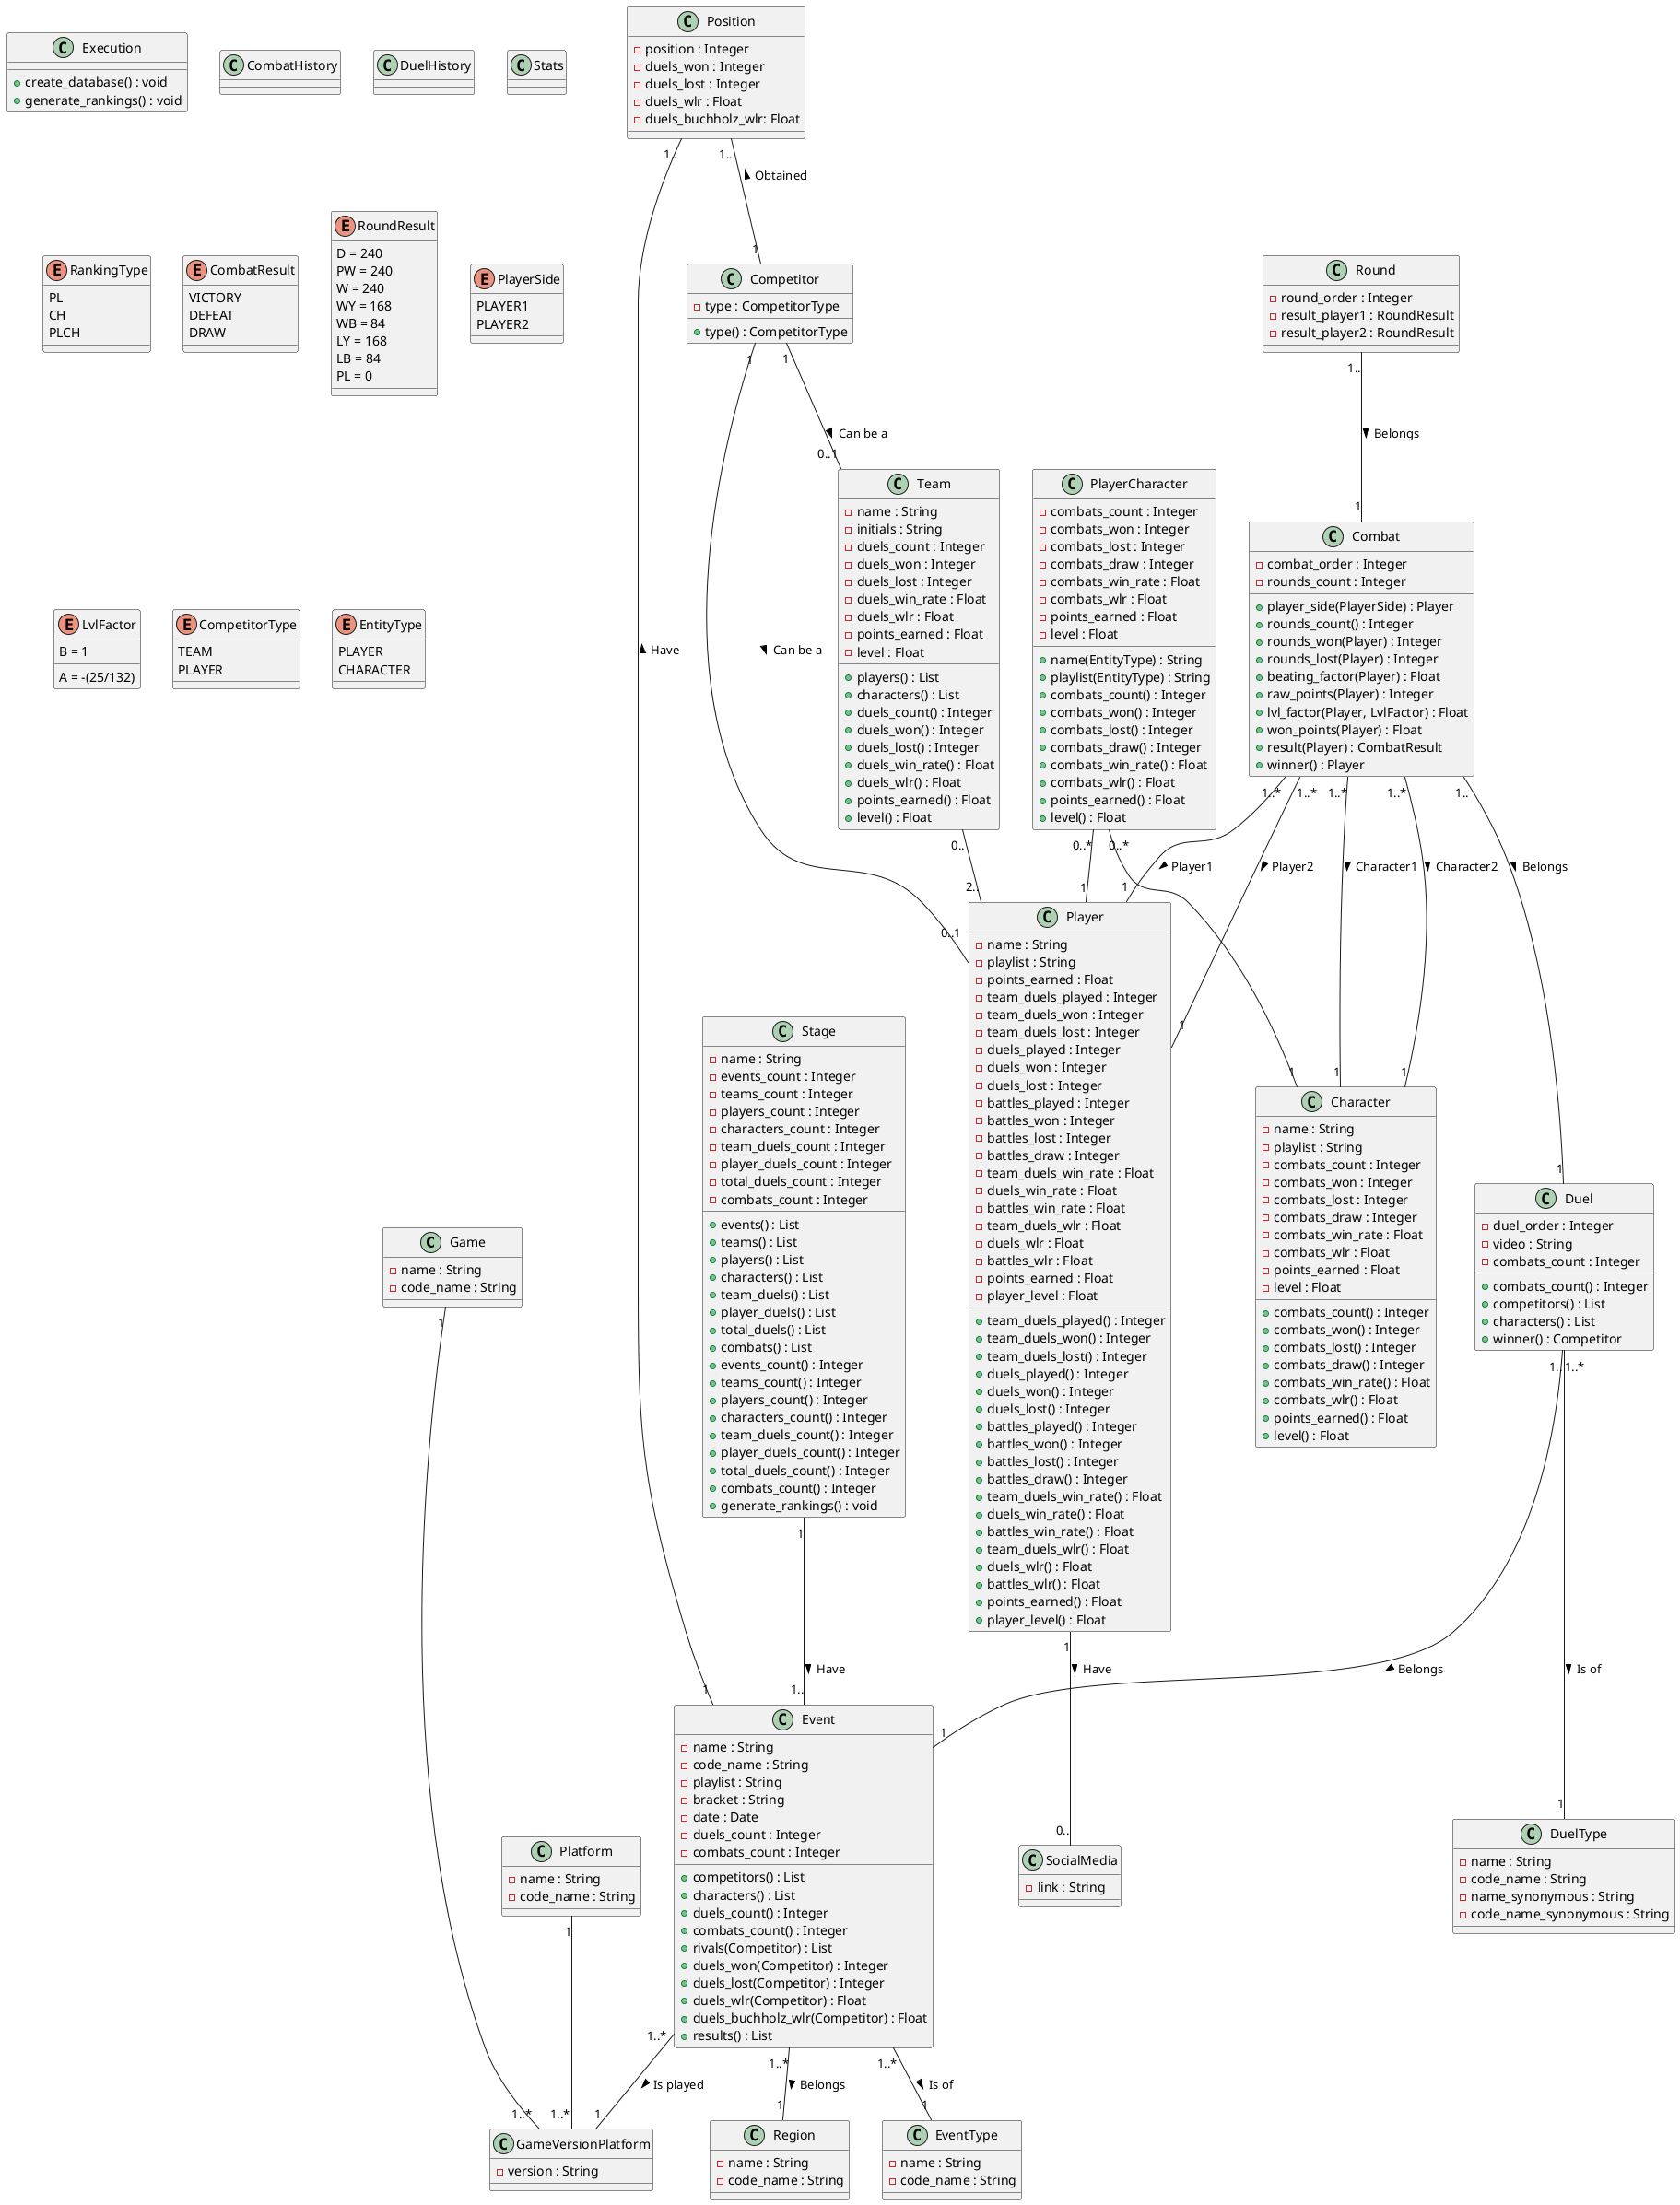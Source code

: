 @startuml SSLEcd

' Classes

class Game {
    - name : String
    - code_name : String
}

class Platform {
    - name : String
    - code_name : String
}

class Region {
    - name : String
    - code_name : String
}

class EventType {
    ' Attributes
    - name : String
    - code_name : String
}

class DuelType {
    - name : String
    - code_name : String
    - name_synonymous : String
    - code_name_synonymous : String
}

class Player {
    ' Attributes
    - name : String
    - playlist : String
    - points_earned : Float
    - team_duels_played : Integer
    - team_duels_won : Integer
    - team_duels_lost : Integer
    - duels_played : Integer
    - duels_won : Integer
    - duels_lost : Integer
    - battles_played : Integer
    - battles_won : Integer
    - battles_lost : Integer
    - battles_draw : Integer
    - team_duels_win_rate : Float
    - duels_win_rate : Float
    - battles_win_rate : Float
    - team_duels_wlr : Float
    - duels_wlr : Float
    - battles_wlr : Float
    - points_earned : Float
    - player_level : Float
    ' Methods
    + team_duels_played() : Integer
    + team_duels_won() : Integer
    + team_duels_lost() : Integer
    + duels_played() : Integer
    + duels_won() : Integer
    + duels_lost() : Integer
    + battles_played() : Integer
    + battles_won() : Integer
    + battles_lost() : Integer
    + battles_draw() : Integer
    + team_duels_win_rate() : Float
    + duels_win_rate() : Float
    + battles_win_rate() : Float
    + team_duels_wlr() : Float
    + duels_wlr() : Float
    + battles_wlr() : Float
    + points_earned() : Float
    + player_level() : Float
}

class Character {
    ' Attributes
    - name : String
    - playlist : String
    - combats_count : Integer
    - combats_won : Integer
    - combats_lost : Integer
    - combats_draw : Integer
    - combats_win_rate : Float
    - combats_wlr : Float
    - points_earned : Float
    - level : Float
    ' Methods
    + combats_count() : Integer
    + combats_won() : Integer
    + combats_lost() : Integer
    + combats_draw() : Integer
    + combats_win_rate() : Float
    + combats_wlr() : Float
    + points_earned() : Float
    + level() : Float
}

class GameVersionPlatform {
    - version : String
}

class SocialMedia {
    - link : String
}

class PlayerCharacter {
    ' Attributes
    - combats_count : Integer
    - combats_won : Integer
    - combats_lost : Integer
    - combats_draw : Integer
    - combats_win_rate : Float
    - combats_wlr : Float
    - points_earned : Float
    - level : Float
    ' Methods
    + name(EntityType) : String
    + playlist(EntityType) : String
    + combats_count() : Integer
    + combats_won() : Integer
    + combats_lost() : Integer
    + combats_draw() : Integer
    + combats_win_rate() : Float
    + combats_wlr() : Float
    + points_earned() : Float
    + level() : Float
}

class Event {
    ' Attributes
    - name : String
    - code_name : String
    - playlist : String
    - bracket : String
    - date : Date
    - duels_count : Integer
    - combats_count : Integer
    ' Methods
    + competitors() : List
    + characters() : List
    + duels_count() : Integer
    + combats_count() : Integer
    + rivals(Competitor) : List
    + duels_won(Competitor) : Integer
    + duels_lost(Competitor) : Integer
    + duels_wlr(Competitor) : Float
    + duels_buchholz_wlr(Competitor) : Float
    + results() : List
}

class Position {
    ' Attributes
    - position : Integer
    - duels_won : Integer
    - duels_lost : Integer
    - duels_wlr : Float
    - duels_buchholz_wlr: Float
    ' Methods
    ' + position() : Integer
    ' + duels_won() : Integer
    ' + duels_lost() : Integer
    ' + duels_wlr() : Float
    ' + duels_buchholz_wlr() : Float
}

class Duel {
    ' Attributes
    - duel_order : Integer
    - video : String
    - combats_count : Integer
    ' Methods
    ' + duel_order() : Integer
    ' + video() : String
    + combats_count() : Integer
    + competitors() : List
    + characters() : List
    + winner() : Competitor
}

class Team {
    ' Attributes
    - name : String
    - initials : String
    - duels_count : Integer
    - duels_won : Integer
    - duels_lost : Integer
    - duels_win_rate : Float
    - duels_wlr : Float
    - points_earned : Float
    - level : Float
    ' Methods
    ' + name() : String
    ' + initials() : String
    + players() : List
    + characters() : List
    + duels_count() : Integer
    + duels_won() : Integer
    + duels_lost() : Integer
    + duels_win_rate() : Float
    + duels_wlr() : Float
    + points_earned() : Float
    + level() : Float
}

class Combat {
    ' Attributes
    - combat_order : Integer
    - rounds_count : Integer
    ' Methods
    ' + combat_order() : Integer
    + player_side(PlayerSide) : Player
    + rounds_count() : Integer
    + rounds_won(Player) : Integer
    + rounds_lost(Player) : Integer
    + beating_factor(Player) : Float
    + raw_points(Player) : Integer
    + lvl_factor(Player, LvlFactor) : Float
    + won_points(Player) : Float
    + result(Player) : CombatResult
    + winner() : Player
}

class Round {
    ' Attributes
    - round_order : Integer
    - result_player1 : RoundResult
    - result_player2 : RoundResult
    ' Methods
    ' + round_order() : Integer
    ' + result_player1() : RoundResult
    ' + result_player2() : RoundResult
}

class Stage {
    ' Attributes
    - name : String
    - events_count : Integer
    - teams_count : Integer
    - players_count : Integer
    - characters_count : Integer
    - team_duels_count : Integer
    - player_duels_count : Integer
    - total_duels_count : Integer
    - combats_count : Integer
    ' Methods
    ' + name() : String
    + events() : List
    + teams() : List
    + players() : List
    + characters() : List
    + team_duels() : List
    + player_duels() : List
    + total_duels() : List
    + combats() : List
    + events_count() : Integer
    + teams_count() : Integer
    + players_count() : Integer
    + characters_count() : Integer
    + team_duels_count() : Integer
    + player_duels_count() : Integer
    + total_duels_count() : Integer
    + combats_count() : Integer
    + generate_rankings() : void
}

class Competitor {
    ' Attributes
    - type : CompetitorType
    ' Methods
    + type() : CompetitorType
}

class Execution {
    ' Methods
    + create_database() : void
    + generate_rankings() : void
}

class CombatHistory {

}

class DuelHistory {

}

class Stats {

}

' Relationships

Game "1" --- "1..*" GameVersionPlatform
Platform "1" -- "1..*" GameVersionPlatform
Player "1" -- "0.." SocialMedia : Have >
PlayerCharacter "0..*" -- "1" Character
PlayerCharacter "0..*" -- "1" Player
Event "1..*" -- "1" EventType : Is of >
Event "1..*" -- "1" Region : Belongs >
Event "1..*" -- "1" GameVersionPlatform : Is played >
Duel "1..*" -- "1" DuelType : Is of >
Duel "1.." -- "1" Event : Belongs >
Team "0.." -- "2.." Player
Combat "1..*" -- "1" Player : Player1 >
Combat "1..*" -- "1" Player : Player2 >
Combat "1..*" -- "1" Character : Character1 >
Combat "1..*" -- "1" Character : Character2 >
Combat "1.." -- "1" Duel : Belongs >
Round "1.." -- "1" Combat : Belongs >
Stage "1" -- "1.." Event : Have >
Position "1.." -- "1" Event : Have <
Position "1.." -- "1" Competitor : Obtained <
Competitor "1" -- "0..1" Player : Can be a >
Competitor "1" -- "0..1" Team : Can be a >


' Enums

enum RankingType {
    PL
    CH
    PLCH
}

enum CombatResult {
    VICTORY
    DEFEAT
    DRAW
}

enum RoundResult {
    D = 240
    PW = 240
    W = 240
    WY = 168
    WB = 84
    LY = 168
    LB = 84
    PL = 0
}

enum PlayerSide {
    PLAYER1
    PLAYER2
}

enum LvlFactor {
    A = -(25/132)
    B = 1
}

enum CompetitorType {
    TEAM
    PLAYER
}

enum EntityType {
    PLAYER
    CHARACTER
}